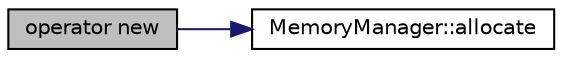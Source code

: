 digraph "operator new"
{
  edge [fontname="Helvetica",fontsize="10",labelfontname="Helvetica",labelfontsize="10"];
  node [fontname="Helvetica",fontsize="10",shape=record];
  rankdir="LR";
  Node0 [label="operator new",height=0.2,width=0.4,color="black", fillcolor="grey75", style="filled", fontcolor="black"];
  Node0 -> Node1 [color="midnightblue",fontsize="10",style="solid",fontname="Helvetica"];
  Node1 [label="MemoryManager::allocate",height=0.2,width=0.4,color="black", fillcolor="white", style="filled",URL="$d7/dff/class_memory_manager.html#ac2881a6dbbd6c0312f05761718ac6f08"];
}
